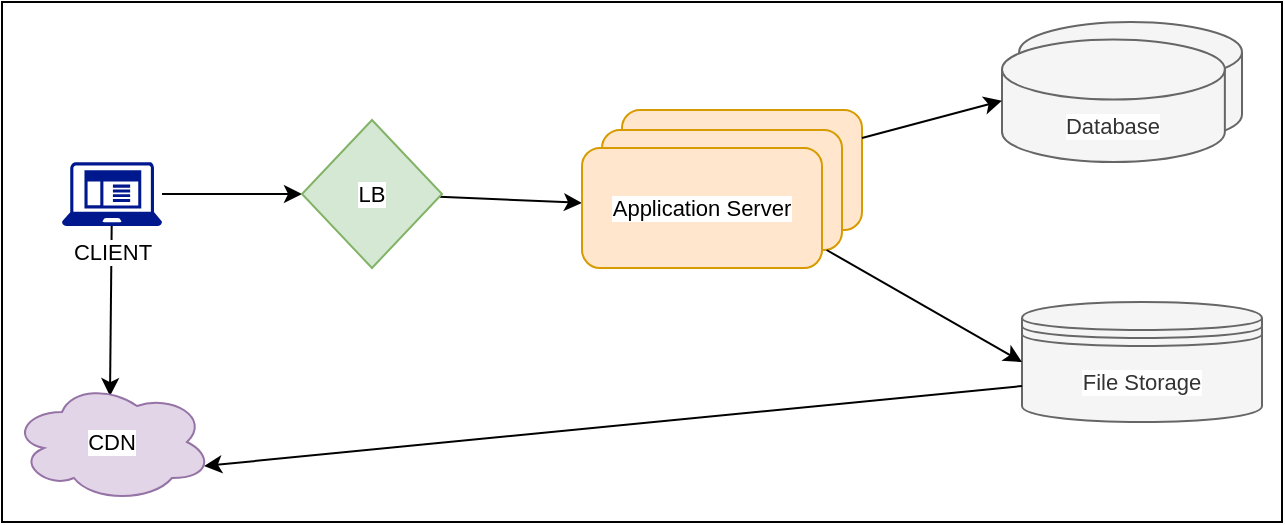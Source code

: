 <mxfile version="28.0.6">
  <diagram name="Page-1" id="Z6ekB55wMZZfvL9X6uOf">
    <mxGraphModel dx="1234" dy="790" grid="1" gridSize="10" guides="1" tooltips="1" connect="1" arrows="1" fold="1" page="0" pageScale="1" pageWidth="1100" pageHeight="850" math="0" shadow="0">
      <root>
        <mxCell id="0" />
        <mxCell id="1" parent="0" />
        <mxCell id="pL6HxztiAhhJJcaxuupI-95" value="" style="rounded=0;whiteSpace=wrap;html=1;fontFamily=Helvetica;fontSize=11;fontColor=default;labelBackgroundColor=default;" vertex="1" parent="1">
          <mxGeometry x="350" y="30" width="640" height="260" as="geometry" />
        </mxCell>
        <mxCell id="pL6HxztiAhhJJcaxuupI-94" style="edgeStyle=none;shape=connector;rounded=0;orthogonalLoop=1;jettySize=auto;html=1;entryX=0.49;entryY=0.117;entryDx=0;entryDy=0;entryPerimeter=0;strokeColor=default;align=center;verticalAlign=middle;fontFamily=Helvetica;fontSize=11;fontColor=default;labelBackgroundColor=default;endArrow=classic;" edge="1" parent="1" source="pL6HxztiAhhJJcaxuupI-74" target="pL6HxztiAhhJJcaxuupI-88">
          <mxGeometry relative="1" as="geometry" />
        </mxCell>
        <mxCell id="pL6HxztiAhhJJcaxuupI-89" value="" style="edgeStyle=none;shape=connector;rounded=0;orthogonalLoop=1;jettySize=auto;html=1;strokeColor=default;align=center;verticalAlign=middle;fontFamily=Helvetica;fontSize=11;fontColor=default;labelBackgroundColor=default;endArrow=classic;" edge="1" parent="1" source="pL6HxztiAhhJJcaxuupI-74" target="pL6HxztiAhhJJcaxuupI-75">
          <mxGeometry relative="1" as="geometry" />
        </mxCell>
        <mxCell id="pL6HxztiAhhJJcaxuupI-74" value="CLIENT" style="sketch=0;aspect=fixed;pointerEvents=1;shadow=0;dashed=0;html=1;strokeColor=none;labelPosition=center;verticalLabelPosition=bottom;verticalAlign=top;align=center;fillColor=#00188D;shape=mxgraph.mscae.enterprise.client_application;fontFamily=Helvetica;fontSize=11;fontColor=default;labelBackgroundColor=default;" vertex="1" parent="1">
          <mxGeometry x="380" y="110" width="50" height="32" as="geometry" />
        </mxCell>
        <mxCell id="pL6HxztiAhhJJcaxuupI-90" value="" style="edgeStyle=none;shape=connector;rounded=0;orthogonalLoop=1;jettySize=auto;html=1;strokeColor=default;align=center;verticalAlign=middle;fontFamily=Helvetica;fontSize=11;fontColor=default;labelBackgroundColor=default;endArrow=classic;" edge="1" parent="1" source="pL6HxztiAhhJJcaxuupI-75" target="pL6HxztiAhhJJcaxuupI-76">
          <mxGeometry relative="1" as="geometry" />
        </mxCell>
        <mxCell id="pL6HxztiAhhJJcaxuupI-75" value="LB" style="rhombus;whiteSpace=wrap;html=1;fontFamily=Helvetica;fontSize=11;labelBackgroundColor=default;fillColor=#d5e8d4;strokeColor=#82b366;" vertex="1" parent="1">
          <mxGeometry x="500" y="89" width="70" height="74" as="geometry" />
        </mxCell>
        <mxCell id="pL6HxztiAhhJJcaxuupI-79" value="" style="group" vertex="1" connectable="0" parent="1">
          <mxGeometry x="640" y="84" width="140" height="79" as="geometry" />
        </mxCell>
        <mxCell id="pL6HxztiAhhJJcaxuupI-78" value="" style="rounded=1;whiteSpace=wrap;html=1;fontFamily=Helvetica;fontSize=11;labelBackgroundColor=default;fillColor=#ffe6cc;strokeColor=#d79b00;" vertex="1" parent="pL6HxztiAhhJJcaxuupI-79">
          <mxGeometry x="20" width="120" height="60" as="geometry" />
        </mxCell>
        <mxCell id="pL6HxztiAhhJJcaxuupI-77" value="" style="rounded=1;whiteSpace=wrap;html=1;fontFamily=Helvetica;fontSize=11;labelBackgroundColor=default;fillColor=#ffe6cc;strokeColor=#d79b00;" vertex="1" parent="pL6HxztiAhhJJcaxuupI-79">
          <mxGeometry x="10" y="10" width="120" height="60" as="geometry" />
        </mxCell>
        <mxCell id="pL6HxztiAhhJJcaxuupI-76" value="Application Server" style="rounded=1;whiteSpace=wrap;html=1;fontFamily=Helvetica;fontSize=11;labelBackgroundColor=default;fillColor=#ffe6cc;strokeColor=#d79b00;" vertex="1" parent="pL6HxztiAhhJJcaxuupI-79">
          <mxGeometry y="19" width="120" height="60" as="geometry" />
        </mxCell>
        <mxCell id="pL6HxztiAhhJJcaxuupI-86" value="" style="group" vertex="1" connectable="0" parent="1">
          <mxGeometry x="850" y="40" width="120" height="70" as="geometry" />
        </mxCell>
        <mxCell id="pL6HxztiAhhJJcaxuupI-85" value="Database" style="shape=cylinder3;whiteSpace=wrap;html=1;boundedLbl=1;backgroundOutline=1;size=15;fontFamily=Helvetica;fontSize=11;fontColor=#333333;labelBackgroundColor=default;fillColor=#f5f5f5;strokeColor=#666666;" vertex="1" parent="pL6HxztiAhhJJcaxuupI-86">
          <mxGeometry x="8.571" width="111.429" height="61.25" as="geometry" />
        </mxCell>
        <mxCell id="pL6HxztiAhhJJcaxuupI-84" value="Database" style="shape=cylinder3;whiteSpace=wrap;html=1;boundedLbl=1;backgroundOutline=1;size=15;fontFamily=Helvetica;fontSize=11;fontColor=#333333;labelBackgroundColor=default;fillColor=#f5f5f5;strokeColor=#666666;" vertex="1" parent="pL6HxztiAhhJJcaxuupI-86">
          <mxGeometry y="8.75" width="111.429" height="61.25" as="geometry" />
        </mxCell>
        <mxCell id="pL6HxztiAhhJJcaxuupI-87" value="File Storage" style="shape=datastore;whiteSpace=wrap;html=1;fontFamily=Helvetica;fontSize=11;fontColor=#333333;labelBackgroundColor=default;fillColor=#f5f5f5;strokeColor=#666666;" vertex="1" parent="1">
          <mxGeometry x="860" y="180" width="120" height="60" as="geometry" />
        </mxCell>
        <mxCell id="pL6HxztiAhhJJcaxuupI-88" value="CDN" style="ellipse;shape=cloud;whiteSpace=wrap;html=1;fontFamily=Helvetica;fontSize=11;labelBackgroundColor=default;fillColor=#e1d5e7;strokeColor=#9673a6;" vertex="1" parent="1">
          <mxGeometry x="355" y="220" width="100" height="60" as="geometry" />
        </mxCell>
        <mxCell id="pL6HxztiAhhJJcaxuupI-91" style="edgeStyle=none;shape=connector;rounded=0;orthogonalLoop=1;jettySize=auto;html=1;entryX=0;entryY=0.5;entryDx=0;entryDy=0;entryPerimeter=0;strokeColor=default;align=center;verticalAlign=middle;fontFamily=Helvetica;fontSize=11;fontColor=default;labelBackgroundColor=default;endArrow=classic;" edge="1" parent="1" source="pL6HxztiAhhJJcaxuupI-78" target="pL6HxztiAhhJJcaxuupI-84">
          <mxGeometry relative="1" as="geometry" />
        </mxCell>
        <mxCell id="pL6HxztiAhhJJcaxuupI-92" style="edgeStyle=none;shape=connector;rounded=0;orthogonalLoop=1;jettySize=auto;html=1;entryX=0;entryY=0.5;entryDx=0;entryDy=0;strokeColor=default;align=center;verticalAlign=middle;fontFamily=Helvetica;fontSize=11;fontColor=default;labelBackgroundColor=default;endArrow=classic;" edge="1" parent="1" source="pL6HxztiAhhJJcaxuupI-77" target="pL6HxztiAhhJJcaxuupI-87">
          <mxGeometry relative="1" as="geometry" />
        </mxCell>
        <mxCell id="pL6HxztiAhhJJcaxuupI-93" style="edgeStyle=none;shape=connector;rounded=0;orthogonalLoop=1;jettySize=auto;html=1;exitX=0;exitY=0.7;exitDx=0;exitDy=0;entryX=0.96;entryY=0.7;entryDx=0;entryDy=0;entryPerimeter=0;strokeColor=default;align=center;verticalAlign=middle;fontFamily=Helvetica;fontSize=11;fontColor=default;labelBackgroundColor=default;endArrow=classic;" edge="1" parent="1" source="pL6HxztiAhhJJcaxuupI-87" target="pL6HxztiAhhJJcaxuupI-88">
          <mxGeometry relative="1" as="geometry" />
        </mxCell>
      </root>
    </mxGraphModel>
  </diagram>
</mxfile>
